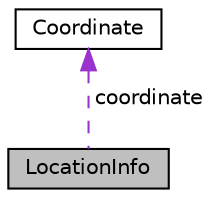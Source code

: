 digraph "LocationInfo"
{
 // LATEX_PDF_SIZE
  edge [fontname="Helvetica",fontsize="10",labelfontname="Helvetica",labelfontsize="10"];
  node [fontname="Helvetica",fontsize="10",shape=record];
  Node1 [label="LocationInfo",height=0.2,width=0.4,color="black", fillcolor="grey75", style="filled", fontcolor="black",tooltip="Class representing information about a location, including its type, details, coordinates,..."];
  Node2 -> Node1 [dir="back",color="darkorchid3",fontsize="10",style="dashed",label=" coordinate" ,fontname="Helvetica"];
  Node2 [label="Coordinate",height=0.2,width=0.4,color="black", fillcolor="white", style="filled",URL="$class_coordinate.html",tooltip="Class representing geographical coordinates in the flight management system."];
}
